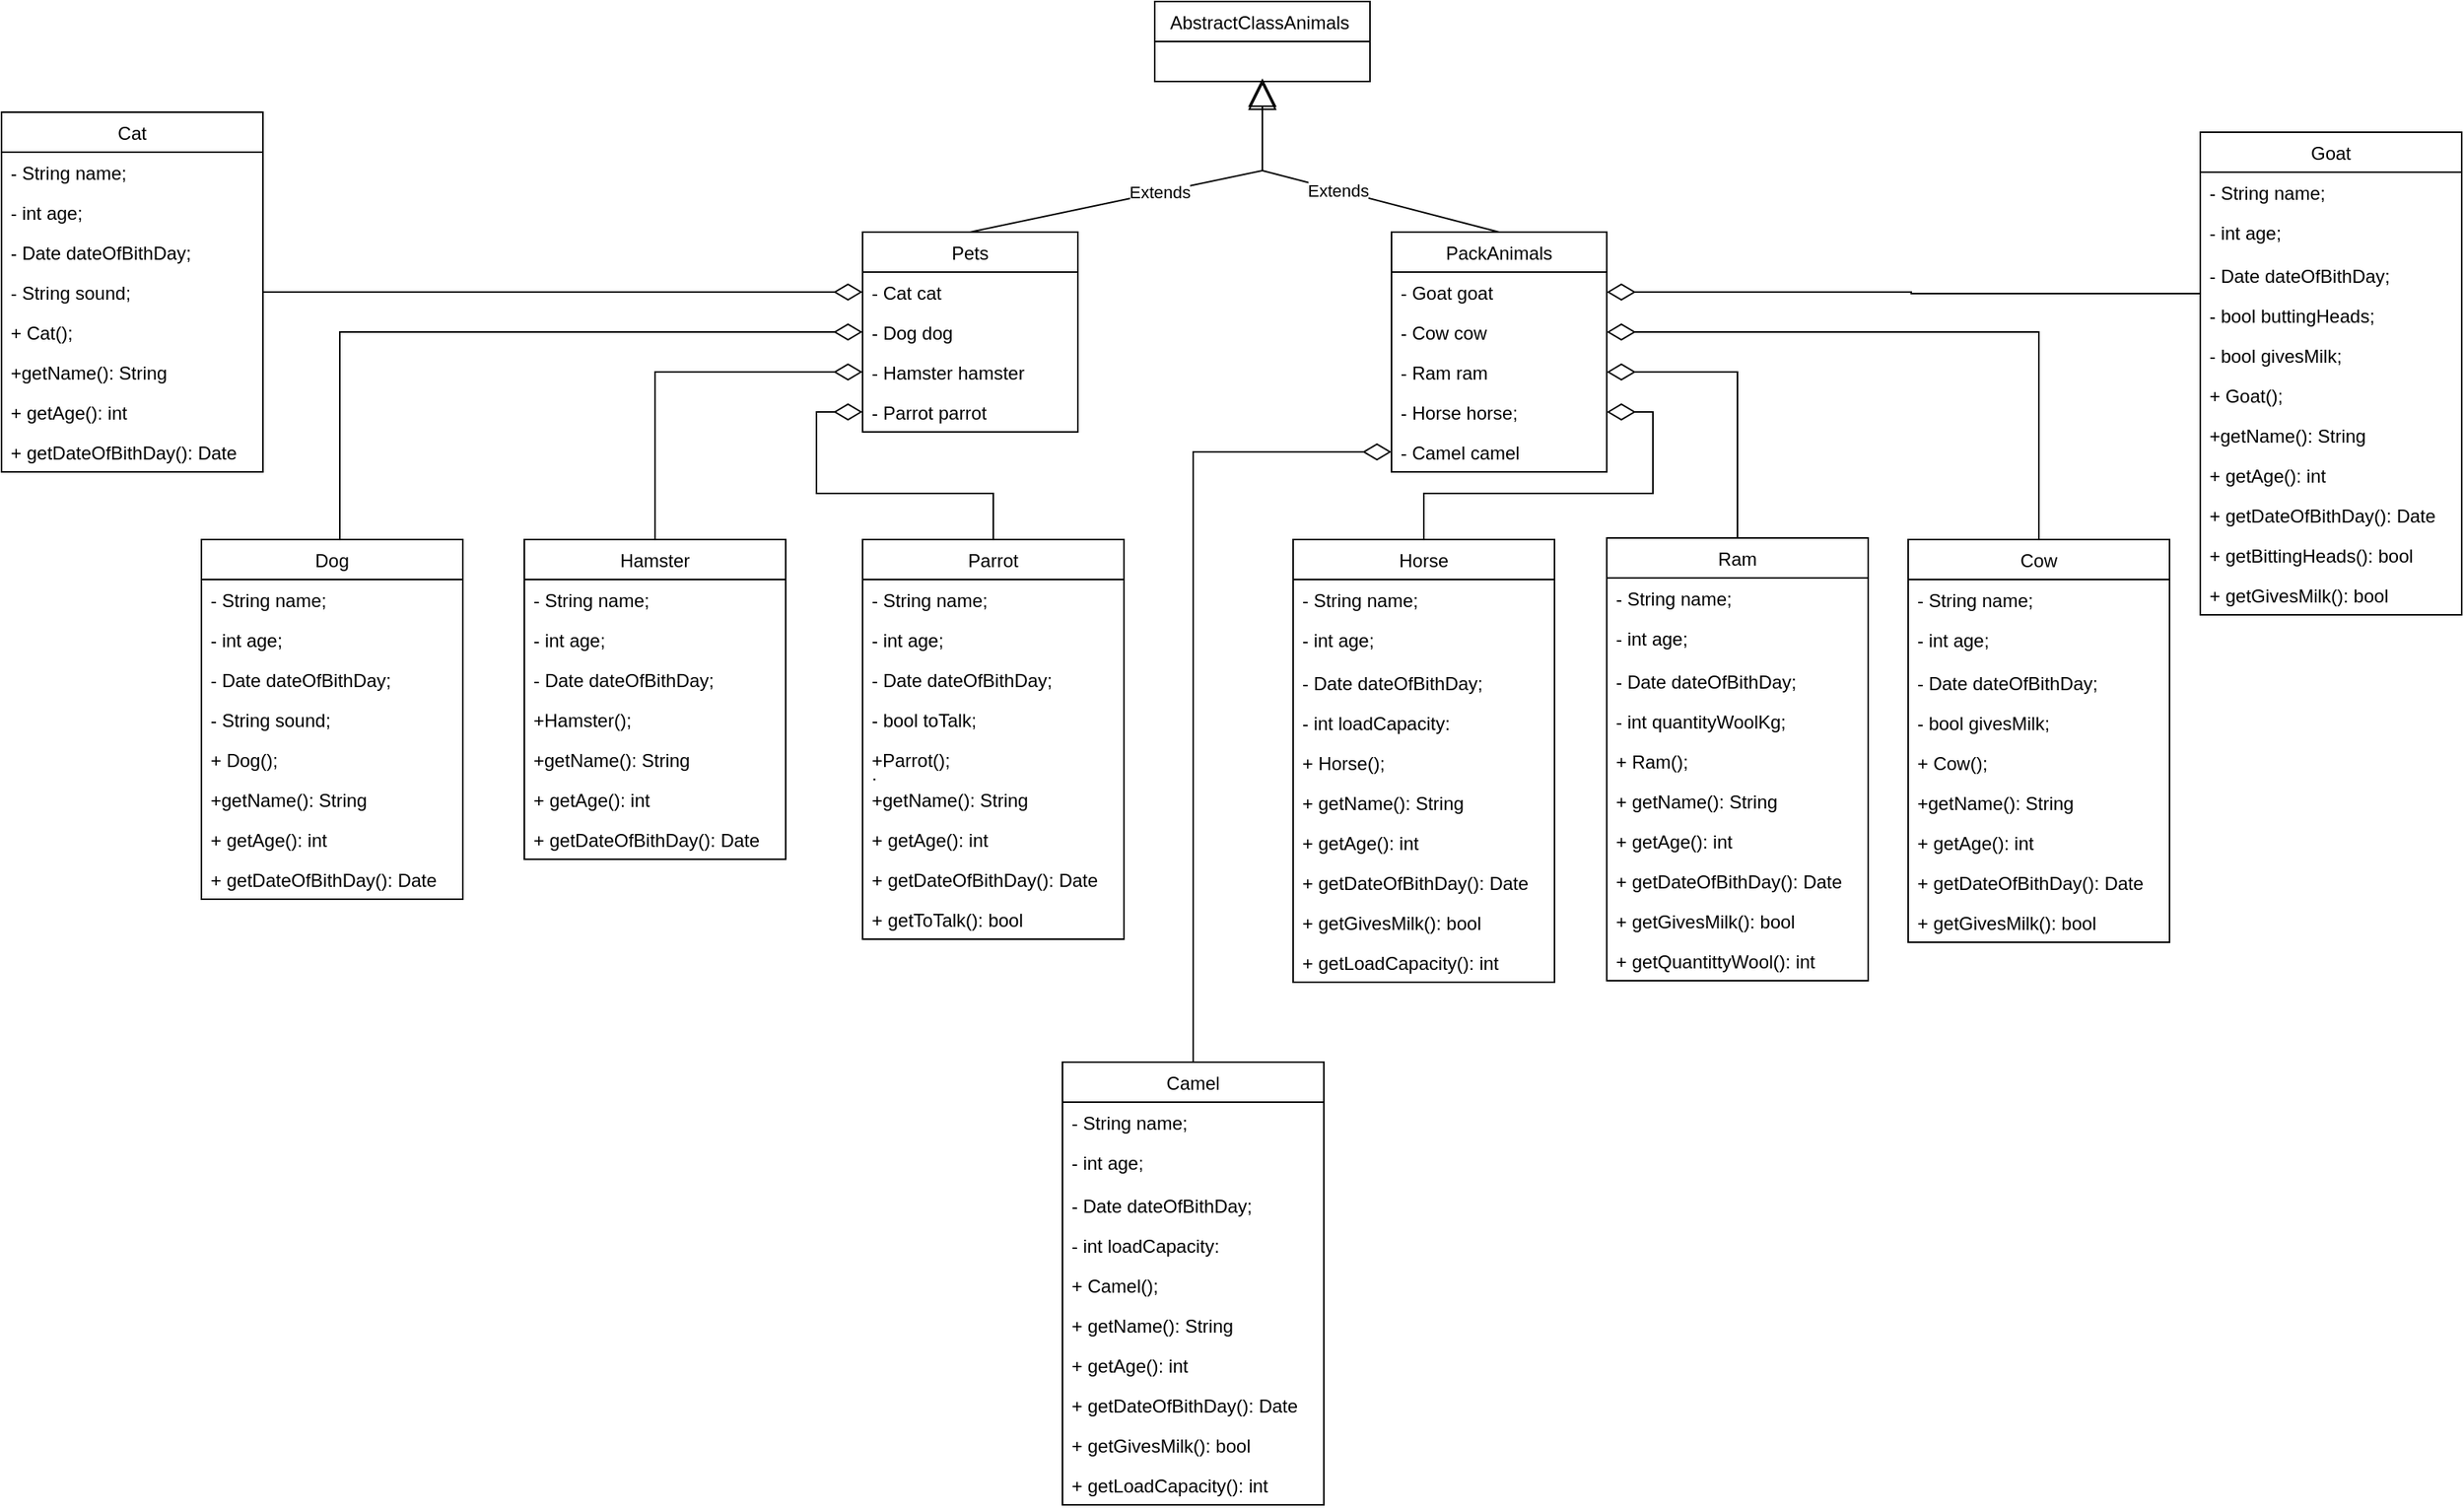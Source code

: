 <mxfile version="21.0.2" type="device"><diagram name="Страница 1" id="cT8dBpy1_3eUIPKCFxDa"><mxGraphModel dx="2235" dy="854" grid="1" gridSize="10" guides="1" tooltips="1" connect="1" arrows="1" fold="1" page="1" pageScale="1" pageWidth="827" pageHeight="1169" math="0" shadow="0"><root><mxCell id="0"/><mxCell id="1" parent="0"/><mxCell id="SlLjY2bCxYpocSFj_MPM-1" value="AbstractClassAnimals " style="swimlane;fontStyle=0;childLayout=stackLayout;horizontal=1;startSize=26;fillColor=none;horizontalStack=0;resizeParent=1;resizeParentMax=0;resizeLast=0;collapsible=1;marginBottom=0;" parent="1" vertex="1"><mxGeometry x="260" y="40" width="140" height="52" as="geometry"/></mxCell><mxCell id="SlLjY2bCxYpocSFj_MPM-5" value="Pets" style="swimlane;fontStyle=0;childLayout=stackLayout;horizontal=1;startSize=26;fillColor=none;horizontalStack=0;resizeParent=1;resizeParentMax=0;resizeLast=0;collapsible=1;marginBottom=0;" parent="1" vertex="1"><mxGeometry x="70" y="190" width="140" height="130" as="geometry"><mxRectangle x="70" y="190" width="60" height="30" as="alternateBounds"/></mxGeometry></mxCell><mxCell id="SlLjY2bCxYpocSFj_MPM-6" value="- Cat cat" style="text;strokeColor=none;fillColor=none;align=left;verticalAlign=top;spacingLeft=4;spacingRight=4;overflow=hidden;rotatable=0;points=[[0,0.5],[1,0.5]];portConstraint=eastwest;" parent="SlLjY2bCxYpocSFj_MPM-5" vertex="1"><mxGeometry y="26" width="140" height="26" as="geometry"/></mxCell><mxCell id="SlLjY2bCxYpocSFj_MPM-7" value="- Dog dog" style="text;strokeColor=none;fillColor=none;align=left;verticalAlign=top;spacingLeft=4;spacingRight=4;overflow=hidden;rotatable=0;points=[[0,0.5],[1,0.5]];portConstraint=eastwest;" parent="SlLjY2bCxYpocSFj_MPM-5" vertex="1"><mxGeometry y="52" width="140" height="26" as="geometry"/></mxCell><mxCell id="SlLjY2bCxYpocSFj_MPM-8" value="- Hamster hamster" style="text;strokeColor=none;fillColor=none;align=left;verticalAlign=top;spacingLeft=4;spacingRight=4;overflow=hidden;rotatable=0;points=[[0,0.5],[1,0.5]];portConstraint=eastwest;" parent="SlLjY2bCxYpocSFj_MPM-5" vertex="1"><mxGeometry y="78" width="140" height="26" as="geometry"/></mxCell><mxCell id="lyi3nsSo2oA5ovDPNlFx-39" value="- Parrot parrot" style="text;strokeColor=none;fillColor=none;align=left;verticalAlign=top;spacingLeft=4;spacingRight=4;overflow=hidden;rotatable=0;points=[[0,0.5],[1,0.5]];portConstraint=eastwest;" parent="SlLjY2bCxYpocSFj_MPM-5" vertex="1"><mxGeometry y="104" width="140" height="26" as="geometry"/></mxCell><mxCell id="SlLjY2bCxYpocSFj_MPM-9" value="PackAnimals" style="swimlane;fontStyle=0;childLayout=stackLayout;horizontal=1;startSize=26;fillColor=none;horizontalStack=0;resizeParent=1;resizeParentMax=0;resizeLast=0;collapsible=1;marginBottom=0;" parent="1" vertex="1"><mxGeometry x="414" y="190" width="140" height="156" as="geometry"/></mxCell><mxCell id="SlLjY2bCxYpocSFj_MPM-10" value="- Goat goat" style="text;strokeColor=none;fillColor=none;align=left;verticalAlign=top;spacingLeft=4;spacingRight=4;overflow=hidden;rotatable=0;points=[[0,0.5],[1,0.5]];portConstraint=eastwest;" parent="SlLjY2bCxYpocSFj_MPM-9" vertex="1"><mxGeometry y="26" width="140" height="26" as="geometry"/></mxCell><mxCell id="SlLjY2bCxYpocSFj_MPM-11" value="- Cow cow " style="text;strokeColor=none;fillColor=none;align=left;verticalAlign=top;spacingLeft=4;spacingRight=4;overflow=hidden;rotatable=0;points=[[0,0.5],[1,0.5]];portConstraint=eastwest;" parent="SlLjY2bCxYpocSFj_MPM-9" vertex="1"><mxGeometry y="52" width="140" height="26" as="geometry"/></mxCell><mxCell id="SlLjY2bCxYpocSFj_MPM-12" value="- Ram ram" style="text;strokeColor=none;fillColor=none;align=left;verticalAlign=top;spacingLeft=4;spacingRight=4;overflow=hidden;rotatable=0;points=[[0,0.5],[1,0.5]];portConstraint=eastwest;" parent="SlLjY2bCxYpocSFj_MPM-9" vertex="1"><mxGeometry y="78" width="140" height="26" as="geometry"/></mxCell><mxCell id="lyi3nsSo2oA5ovDPNlFx-111" value="- Horse horse;" style="text;strokeColor=none;fillColor=none;align=left;verticalAlign=top;spacingLeft=4;spacingRight=4;overflow=hidden;rotatable=0;points=[[0,0.5],[1,0.5]];portConstraint=eastwest;" parent="SlLjY2bCxYpocSFj_MPM-9" vertex="1"><mxGeometry y="104" width="140" height="26" as="geometry"/></mxCell><mxCell id="WIQMzBnwTn2i3exdEgQD-1" value="- Camel camel" style="text;strokeColor=none;fillColor=none;align=left;verticalAlign=top;spacingLeft=4;spacingRight=4;overflow=hidden;rotatable=0;points=[[0,0.5],[1,0.5]];portConstraint=eastwest;" vertex="1" parent="SlLjY2bCxYpocSFj_MPM-9"><mxGeometry y="130" width="140" height="26" as="geometry"/></mxCell><mxCell id="SlLjY2bCxYpocSFj_MPM-17" value="Extends" style="endArrow=block;endSize=16;endFill=0;html=1;rounded=0;entryX=0.5;entryY=1;entryDx=0;entryDy=0;exitX=0.5;exitY=0;exitDx=0;exitDy=0;" parent="1" source="SlLjY2bCxYpocSFj_MPM-5" target="SlLjY2bCxYpocSFj_MPM-1" edge="1"><mxGeometry x="-0.003" width="160" relative="1" as="geometry"><mxPoint x="280" y="140" as="sourcePoint"/><mxPoint x="440" y="140" as="targetPoint"/><Array as="points"><mxPoint x="330" y="150"/></Array><mxPoint as="offset"/></mxGeometry></mxCell><mxCell id="SlLjY2bCxYpocSFj_MPM-18" value="Extends" style="endArrow=block;endSize=16;endFill=0;html=1;rounded=0;exitX=0.5;exitY=0;exitDx=0;exitDy=0;" parent="1" source="SlLjY2bCxYpocSFj_MPM-9" edge="1"><mxGeometry x="-0.005" width="160" relative="1" as="geometry"><mxPoint x="150" y="160" as="sourcePoint"/><mxPoint x="330" y="90" as="targetPoint"/><Array as="points"><mxPoint x="330" y="150"/></Array><mxPoint as="offset"/></mxGeometry></mxCell><mxCell id="lyi3nsSo2oA5ovDPNlFx-11" style="edgeStyle=orthogonalEdgeStyle;rounded=0;orthogonalLoop=1;jettySize=auto;html=1;endArrow=diamondThin;endFill=0;endSize=16;" parent="1" source="lyi3nsSo2oA5ovDPNlFx-1" target="SlLjY2bCxYpocSFj_MPM-6" edge="1"><mxGeometry relative="1" as="geometry"/></mxCell><mxCell id="lyi3nsSo2oA5ovDPNlFx-1" value="Cat" style="swimlane;fontStyle=0;childLayout=stackLayout;horizontal=1;startSize=26;fillColor=none;horizontalStack=0;resizeParent=1;resizeParentMax=0;resizeLast=0;collapsible=1;marginBottom=0;" parent="1" vertex="1"><mxGeometry x="-490" y="112" width="170" height="234" as="geometry"/></mxCell><mxCell id="lyi3nsSo2oA5ovDPNlFx-2" value="- String name;" style="text;strokeColor=none;fillColor=none;align=left;verticalAlign=top;spacingLeft=4;spacingRight=4;overflow=hidden;rotatable=0;points=[[0,0.5],[1,0.5]];portConstraint=eastwest;" parent="lyi3nsSo2oA5ovDPNlFx-1" vertex="1"><mxGeometry y="26" width="170" height="26" as="geometry"/></mxCell><mxCell id="lyi3nsSo2oA5ovDPNlFx-3" value="- int age;" style="text;strokeColor=none;fillColor=none;align=left;verticalAlign=top;spacingLeft=4;spacingRight=4;overflow=hidden;rotatable=0;points=[[0,0.5],[1,0.5]];portConstraint=eastwest;" parent="lyi3nsSo2oA5ovDPNlFx-1" vertex="1"><mxGeometry y="52" width="170" height="26" as="geometry"/></mxCell><mxCell id="lyi3nsSo2oA5ovDPNlFx-4" value="- Date dateOfBithDay;" style="text;strokeColor=none;fillColor=none;align=left;verticalAlign=top;spacingLeft=4;spacingRight=4;overflow=hidden;rotatable=0;points=[[0,0.5],[1,0.5]];portConstraint=eastwest;" parent="lyi3nsSo2oA5ovDPNlFx-1" vertex="1"><mxGeometry y="78" width="170" height="26" as="geometry"/></mxCell><mxCell id="lyi3nsSo2oA5ovDPNlFx-17" value="- String sound;" style="text;strokeColor=none;fillColor=none;align=left;verticalAlign=top;spacingLeft=4;spacingRight=4;overflow=hidden;rotatable=0;points=[[0,0.5],[1,0.5]];portConstraint=eastwest;" parent="lyi3nsSo2oA5ovDPNlFx-1" vertex="1"><mxGeometry y="104" width="170" height="26" as="geometry"/></mxCell><mxCell id="lyi3nsSo2oA5ovDPNlFx-18" value="+ Cat();" style="text;strokeColor=none;fillColor=none;align=left;verticalAlign=top;spacingLeft=4;spacingRight=4;overflow=hidden;rotatable=0;points=[[0,0.5],[1,0.5]];portConstraint=eastwest;" parent="lyi3nsSo2oA5ovDPNlFx-1" vertex="1"><mxGeometry y="130" width="170" height="26" as="geometry"/></mxCell><mxCell id="lyi3nsSo2oA5ovDPNlFx-8" value="+getName(): String " style="text;strokeColor=none;fillColor=none;align=left;verticalAlign=top;spacingLeft=4;spacingRight=4;overflow=hidden;rotatable=0;points=[[0,0.5],[1,0.5]];portConstraint=eastwest;" parent="lyi3nsSo2oA5ovDPNlFx-1" vertex="1"><mxGeometry y="156" width="170" height="26" as="geometry"/></mxCell><mxCell id="lyi3nsSo2oA5ovDPNlFx-9" value="+ getAge(): int" style="text;strokeColor=none;fillColor=none;align=left;verticalAlign=top;spacingLeft=4;spacingRight=4;overflow=hidden;rotatable=0;points=[[0,0.5],[1,0.5]];portConstraint=eastwest;" parent="lyi3nsSo2oA5ovDPNlFx-1" vertex="1"><mxGeometry y="182" width="170" height="26" as="geometry"/></mxCell><mxCell id="lyi3nsSo2oA5ovDPNlFx-7" value="+ getDateOfBithDay(): Date" style="text;strokeColor=none;fillColor=none;align=left;verticalAlign=top;spacingLeft=4;spacingRight=4;overflow=hidden;rotatable=0;points=[[0,0.5],[1,0.5]];portConstraint=eastwest;" parent="lyi3nsSo2oA5ovDPNlFx-1" vertex="1"><mxGeometry y="208" width="170" height="26" as="geometry"/></mxCell><mxCell id="lyi3nsSo2oA5ovDPNlFx-19" value="Dog" style="swimlane;fontStyle=0;childLayout=stackLayout;horizontal=1;startSize=26;fillColor=none;horizontalStack=0;resizeParent=1;resizeParentMax=0;resizeLast=0;collapsible=1;marginBottom=0;" parent="1" vertex="1"><mxGeometry x="-360" y="390" width="170" height="234" as="geometry"/></mxCell><mxCell id="lyi3nsSo2oA5ovDPNlFx-20" value="- String name;" style="text;strokeColor=none;fillColor=none;align=left;verticalAlign=top;spacingLeft=4;spacingRight=4;overflow=hidden;rotatable=0;points=[[0,0.5],[1,0.5]];portConstraint=eastwest;" parent="lyi3nsSo2oA5ovDPNlFx-19" vertex="1"><mxGeometry y="26" width="170" height="26" as="geometry"/></mxCell><mxCell id="lyi3nsSo2oA5ovDPNlFx-21" value="- int age;" style="text;strokeColor=none;fillColor=none;align=left;verticalAlign=top;spacingLeft=4;spacingRight=4;overflow=hidden;rotatable=0;points=[[0,0.5],[1,0.5]];portConstraint=eastwest;" parent="lyi3nsSo2oA5ovDPNlFx-19" vertex="1"><mxGeometry y="52" width="170" height="26" as="geometry"/></mxCell><mxCell id="lyi3nsSo2oA5ovDPNlFx-22" value="- Date dateOfBithDay;" style="text;strokeColor=none;fillColor=none;align=left;verticalAlign=top;spacingLeft=4;spacingRight=4;overflow=hidden;rotatable=0;points=[[0,0.5],[1,0.5]];portConstraint=eastwest;" parent="lyi3nsSo2oA5ovDPNlFx-19" vertex="1"><mxGeometry y="78" width="170" height="26" as="geometry"/></mxCell><mxCell id="lyi3nsSo2oA5ovDPNlFx-23" value="- String sound;" style="text;strokeColor=none;fillColor=none;align=left;verticalAlign=top;spacingLeft=4;spacingRight=4;overflow=hidden;rotatable=0;points=[[0,0.5],[1,0.5]];portConstraint=eastwest;" parent="lyi3nsSo2oA5ovDPNlFx-19" vertex="1"><mxGeometry y="104" width="170" height="26" as="geometry"/></mxCell><mxCell id="lyi3nsSo2oA5ovDPNlFx-24" value="+ Dog();" style="text;strokeColor=none;fillColor=none;align=left;verticalAlign=top;spacingLeft=4;spacingRight=4;overflow=hidden;rotatable=0;points=[[0,0.5],[1,0.5]];portConstraint=eastwest;" parent="lyi3nsSo2oA5ovDPNlFx-19" vertex="1"><mxGeometry y="130" width="170" height="26" as="geometry"/></mxCell><mxCell id="lyi3nsSo2oA5ovDPNlFx-25" value="+getName(): String " style="text;strokeColor=none;fillColor=none;align=left;verticalAlign=top;spacingLeft=4;spacingRight=4;overflow=hidden;rotatable=0;points=[[0,0.5],[1,0.5]];portConstraint=eastwest;" parent="lyi3nsSo2oA5ovDPNlFx-19" vertex="1"><mxGeometry y="156" width="170" height="26" as="geometry"/></mxCell><mxCell id="lyi3nsSo2oA5ovDPNlFx-26" value="+ getAge(): int" style="text;strokeColor=none;fillColor=none;align=left;verticalAlign=top;spacingLeft=4;spacingRight=4;overflow=hidden;rotatable=0;points=[[0,0.5],[1,0.5]];portConstraint=eastwest;" parent="lyi3nsSo2oA5ovDPNlFx-19" vertex="1"><mxGeometry y="182" width="170" height="26" as="geometry"/></mxCell><mxCell id="lyi3nsSo2oA5ovDPNlFx-27" value="+ getDateOfBithDay(): Date" style="text;strokeColor=none;fillColor=none;align=left;verticalAlign=top;spacingLeft=4;spacingRight=4;overflow=hidden;rotatable=0;points=[[0,0.5],[1,0.5]];portConstraint=eastwest;" parent="lyi3nsSo2oA5ovDPNlFx-19" vertex="1"><mxGeometry y="208" width="170" height="26" as="geometry"/></mxCell><mxCell id="lyi3nsSo2oA5ovDPNlFx-28" style="edgeStyle=orthogonalEdgeStyle;rounded=0;orthogonalLoop=1;jettySize=auto;html=1;endArrow=diamondThin;endFill=0;endSize=16;exitX=0.5;exitY=0;exitDx=0;exitDy=0;" parent="1" source="lyi3nsSo2oA5ovDPNlFx-19" target="SlLjY2bCxYpocSFj_MPM-7" edge="1"><mxGeometry relative="1" as="geometry"><mxPoint x="-235" y="350" as="sourcePoint"/><mxPoint x="60" y="280" as="targetPoint"/><Array as="points"><mxPoint x="-270" y="390"/><mxPoint x="-270" y="255"/></Array></mxGeometry></mxCell><mxCell id="lyi3nsSo2oA5ovDPNlFx-38" style="edgeStyle=orthogonalEdgeStyle;rounded=0;orthogonalLoop=1;jettySize=auto;html=1;entryX=0;entryY=0.5;entryDx=0;entryDy=0;endArrow=diamondThin;endFill=0;endSize=16;" parent="1" source="lyi3nsSo2oA5ovDPNlFx-29" target="SlLjY2bCxYpocSFj_MPM-8" edge="1"><mxGeometry relative="1" as="geometry"/></mxCell><mxCell id="lyi3nsSo2oA5ovDPNlFx-29" value="Hamster" style="swimlane;fontStyle=0;childLayout=stackLayout;horizontal=1;startSize=26;fillColor=none;horizontalStack=0;resizeParent=1;resizeParentMax=0;resizeLast=0;collapsible=1;marginBottom=0;" parent="1" vertex="1"><mxGeometry x="-150" y="390" width="170" height="208" as="geometry"/></mxCell><mxCell id="lyi3nsSo2oA5ovDPNlFx-30" value="- String name;" style="text;strokeColor=none;fillColor=none;align=left;verticalAlign=top;spacingLeft=4;spacingRight=4;overflow=hidden;rotatable=0;points=[[0,0.5],[1,0.5]];portConstraint=eastwest;" parent="lyi3nsSo2oA5ovDPNlFx-29" vertex="1"><mxGeometry y="26" width="170" height="26" as="geometry"/></mxCell><mxCell id="lyi3nsSo2oA5ovDPNlFx-31" value="- int age;" style="text;strokeColor=none;fillColor=none;align=left;verticalAlign=top;spacingLeft=4;spacingRight=4;overflow=hidden;rotatable=0;points=[[0,0.5],[1,0.5]];portConstraint=eastwest;" parent="lyi3nsSo2oA5ovDPNlFx-29" vertex="1"><mxGeometry y="52" width="170" height="26" as="geometry"/></mxCell><mxCell id="lyi3nsSo2oA5ovDPNlFx-32" value="- Date dateOfBithDay;" style="text;strokeColor=none;fillColor=none;align=left;verticalAlign=top;spacingLeft=4;spacingRight=4;overflow=hidden;rotatable=0;points=[[0,0.5],[1,0.5]];portConstraint=eastwest;" parent="lyi3nsSo2oA5ovDPNlFx-29" vertex="1"><mxGeometry y="78" width="170" height="26" as="geometry"/></mxCell><mxCell id="lyi3nsSo2oA5ovDPNlFx-34" value="+Hamster();" style="text;strokeColor=none;fillColor=none;align=left;verticalAlign=top;spacingLeft=4;spacingRight=4;overflow=hidden;rotatable=0;points=[[0,0.5],[1,0.5]];portConstraint=eastwest;" parent="lyi3nsSo2oA5ovDPNlFx-29" vertex="1"><mxGeometry y="104" width="170" height="26" as="geometry"/></mxCell><mxCell id="lyi3nsSo2oA5ovDPNlFx-35" value="+getName(): String " style="text;strokeColor=none;fillColor=none;align=left;verticalAlign=top;spacingLeft=4;spacingRight=4;overflow=hidden;rotatable=0;points=[[0,0.5],[1,0.5]];portConstraint=eastwest;" parent="lyi3nsSo2oA5ovDPNlFx-29" vertex="1"><mxGeometry y="130" width="170" height="26" as="geometry"/></mxCell><mxCell id="lyi3nsSo2oA5ovDPNlFx-36" value="+ getAge(): int" style="text;strokeColor=none;fillColor=none;align=left;verticalAlign=top;spacingLeft=4;spacingRight=4;overflow=hidden;rotatable=0;points=[[0,0.5],[1,0.5]];portConstraint=eastwest;" parent="lyi3nsSo2oA5ovDPNlFx-29" vertex="1"><mxGeometry y="156" width="170" height="26" as="geometry"/></mxCell><mxCell id="lyi3nsSo2oA5ovDPNlFx-37" value="+ getDateOfBithDay(): Date" style="text;strokeColor=none;fillColor=none;align=left;verticalAlign=top;spacingLeft=4;spacingRight=4;overflow=hidden;rotatable=0;points=[[0,0.5],[1,0.5]];portConstraint=eastwest;" parent="lyi3nsSo2oA5ovDPNlFx-29" vertex="1"><mxGeometry y="182" width="170" height="26" as="geometry"/></mxCell><mxCell id="lyi3nsSo2oA5ovDPNlFx-50" style="edgeStyle=orthogonalEdgeStyle;rounded=0;orthogonalLoop=1;jettySize=auto;html=1;entryX=0;entryY=0.5;entryDx=0;entryDy=0;endArrow=diamondThin;endFill=0;endSize=16;" parent="1" source="lyi3nsSo2oA5ovDPNlFx-40" target="lyi3nsSo2oA5ovDPNlFx-39" edge="1"><mxGeometry relative="1" as="geometry"/></mxCell><mxCell id="lyi3nsSo2oA5ovDPNlFx-40" value="Parrot" style="swimlane;fontStyle=0;childLayout=stackLayout;horizontal=1;startSize=26;fillColor=none;horizontalStack=0;resizeParent=1;resizeParentMax=0;resizeLast=0;collapsible=1;marginBottom=0;labelBackgroundColor=default;" parent="1" vertex="1"><mxGeometry x="70" y="390" width="170" height="260" as="geometry"/></mxCell><mxCell id="lyi3nsSo2oA5ovDPNlFx-41" value="- String name;" style="text;strokeColor=none;fillColor=none;align=left;verticalAlign=top;spacingLeft=4;spacingRight=4;overflow=hidden;rotatable=0;points=[[0,0.5],[1,0.5]];portConstraint=eastwest;" parent="lyi3nsSo2oA5ovDPNlFx-40" vertex="1"><mxGeometry y="26" width="170" height="26" as="geometry"/></mxCell><mxCell id="lyi3nsSo2oA5ovDPNlFx-42" value="- int age;" style="text;strokeColor=none;fillColor=none;align=left;verticalAlign=top;spacingLeft=4;spacingRight=4;overflow=hidden;rotatable=0;points=[[0,0.5],[1,0.5]];portConstraint=eastwest;" parent="lyi3nsSo2oA5ovDPNlFx-40" vertex="1"><mxGeometry y="52" width="170" height="26" as="geometry"/></mxCell><mxCell id="lyi3nsSo2oA5ovDPNlFx-43" value="- Date dateOfBithDay;" style="text;strokeColor=none;fillColor=none;align=left;verticalAlign=top;spacingLeft=4;spacingRight=4;overflow=hidden;rotatable=0;points=[[0,0.5],[1,0.5]];portConstraint=eastwest;" parent="lyi3nsSo2oA5ovDPNlFx-40" vertex="1"><mxGeometry y="78" width="170" height="26" as="geometry"/></mxCell><mxCell id="lyi3nsSo2oA5ovDPNlFx-48" value="- bool toTalk;" style="text;strokeColor=none;fillColor=none;align=left;verticalAlign=top;spacingLeft=4;spacingRight=4;overflow=hidden;rotatable=0;points=[[0,0.5],[1,0.5]];portConstraint=eastwest;" parent="lyi3nsSo2oA5ovDPNlFx-40" vertex="1"><mxGeometry y="104" width="170" height="26" as="geometry"/></mxCell><mxCell id="lyi3nsSo2oA5ovDPNlFx-44" value="+Parrot();&#10;;" style="text;strokeColor=none;fillColor=none;align=left;verticalAlign=top;spacingLeft=4;spacingRight=4;overflow=hidden;rotatable=0;points=[[0,0.5],[1,0.5]];portConstraint=eastwest;" parent="lyi3nsSo2oA5ovDPNlFx-40" vertex="1"><mxGeometry y="130" width="170" height="26" as="geometry"/></mxCell><mxCell id="lyi3nsSo2oA5ovDPNlFx-45" value="+getName(): String " style="text;strokeColor=none;fillColor=none;align=left;verticalAlign=top;spacingLeft=4;spacingRight=4;overflow=hidden;rotatable=0;points=[[0,0.5],[1,0.5]];portConstraint=eastwest;" parent="lyi3nsSo2oA5ovDPNlFx-40" vertex="1"><mxGeometry y="156" width="170" height="26" as="geometry"/></mxCell><mxCell id="lyi3nsSo2oA5ovDPNlFx-46" value="+ getAge(): int" style="text;strokeColor=none;fillColor=none;align=left;verticalAlign=top;spacingLeft=4;spacingRight=4;overflow=hidden;rotatable=0;points=[[0,0.5],[1,0.5]];portConstraint=eastwest;" parent="lyi3nsSo2oA5ovDPNlFx-40" vertex="1"><mxGeometry y="182" width="170" height="26" as="geometry"/></mxCell><mxCell id="lyi3nsSo2oA5ovDPNlFx-47" value="+ getDateOfBithDay(): Date" style="text;strokeColor=none;fillColor=none;align=left;verticalAlign=top;spacingLeft=4;spacingRight=4;overflow=hidden;rotatable=0;points=[[0,0.5],[1,0.5]];portConstraint=eastwest;" parent="lyi3nsSo2oA5ovDPNlFx-40" vertex="1"><mxGeometry y="208" width="170" height="26" as="geometry"/></mxCell><mxCell id="lyi3nsSo2oA5ovDPNlFx-49" value="+ getToTalk(): bool" style="text;strokeColor=none;fillColor=none;align=left;verticalAlign=top;spacingLeft=4;spacingRight=4;overflow=hidden;rotatable=0;points=[[0,0.5],[1,0.5]];portConstraint=eastwest;" parent="lyi3nsSo2oA5ovDPNlFx-40" vertex="1"><mxGeometry y="234" width="170" height="26" as="geometry"/></mxCell><mxCell id="lyi3nsSo2oA5ovDPNlFx-61" style="edgeStyle=orthogonalEdgeStyle;rounded=0;orthogonalLoop=1;jettySize=auto;html=1;entryX=1;entryY=0.5;entryDx=0;entryDy=0;endArrow=diamondThin;endFill=0;endSize=16;" parent="1" source="lyi3nsSo2oA5ovDPNlFx-51" target="SlLjY2bCxYpocSFj_MPM-10" edge="1"><mxGeometry relative="1" as="geometry"><Array as="points"><mxPoint x="752" y="230"/></Array></mxGeometry></mxCell><mxCell id="lyi3nsSo2oA5ovDPNlFx-51" value="Goat" style="swimlane;fontStyle=0;childLayout=stackLayout;horizontal=1;startSize=26;fillColor=none;horizontalStack=0;resizeParent=1;resizeParentMax=0;resizeLast=0;collapsible=1;marginBottom=0;" parent="1" vertex="1"><mxGeometry x="940" y="125" width="170" height="314" as="geometry"/></mxCell><mxCell id="lyi3nsSo2oA5ovDPNlFx-52" value="- String name;" style="text;strokeColor=none;fillColor=none;align=left;verticalAlign=top;spacingLeft=4;spacingRight=4;overflow=hidden;rotatable=0;points=[[0,0.5],[1,0.5]];portConstraint=eastwest;" parent="lyi3nsSo2oA5ovDPNlFx-51" vertex="1"><mxGeometry y="26" width="170" height="26" as="geometry"/></mxCell><mxCell id="lyi3nsSo2oA5ovDPNlFx-53" value="- int age;" style="text;strokeColor=none;fillColor=none;align=left;verticalAlign=top;spacingLeft=4;spacingRight=4;overflow=hidden;rotatable=0;points=[[0,0.5],[1,0.5]];portConstraint=eastwest;" parent="lyi3nsSo2oA5ovDPNlFx-51" vertex="1"><mxGeometry y="52" width="170" height="28" as="geometry"/></mxCell><mxCell id="lyi3nsSo2oA5ovDPNlFx-54" value="- Date dateOfBithDay;" style="text;strokeColor=none;fillColor=none;align=left;verticalAlign=top;spacingLeft=4;spacingRight=4;overflow=hidden;rotatable=0;points=[[0,0.5],[1,0.5]];portConstraint=eastwest;" parent="lyi3nsSo2oA5ovDPNlFx-51" vertex="1"><mxGeometry y="80" width="170" height="26" as="geometry"/></mxCell><mxCell id="lyi3nsSo2oA5ovDPNlFx-59" value="- bool buttingHeads;" style="text;strokeColor=none;fillColor=none;align=left;verticalAlign=top;spacingLeft=4;spacingRight=4;overflow=hidden;rotatable=0;points=[[0,0.5],[1,0.5]];portConstraint=eastwest;" parent="lyi3nsSo2oA5ovDPNlFx-51" vertex="1"><mxGeometry y="106" width="170" height="26" as="geometry"/></mxCell><mxCell id="lyi3nsSo2oA5ovDPNlFx-62" value="- bool givesMilk;" style="text;strokeColor=none;fillColor=none;align=left;verticalAlign=top;spacingLeft=4;spacingRight=4;overflow=hidden;rotatable=0;points=[[0,0.5],[1,0.5]];portConstraint=eastwest;" parent="lyi3nsSo2oA5ovDPNlFx-51" vertex="1"><mxGeometry y="132" width="170" height="26" as="geometry"/></mxCell><mxCell id="lyi3nsSo2oA5ovDPNlFx-55" value="+ Goat();" style="text;strokeColor=none;fillColor=none;align=left;verticalAlign=top;spacingLeft=4;spacingRight=4;overflow=hidden;rotatable=0;points=[[0,0.5],[1,0.5]];portConstraint=eastwest;" parent="lyi3nsSo2oA5ovDPNlFx-51" vertex="1"><mxGeometry y="158" width="170" height="26" as="geometry"/></mxCell><mxCell id="lyi3nsSo2oA5ovDPNlFx-56" value="+getName(): String " style="text;strokeColor=none;fillColor=none;align=left;verticalAlign=top;spacingLeft=4;spacingRight=4;overflow=hidden;rotatable=0;points=[[0,0.5],[1,0.5]];portConstraint=eastwest;" parent="lyi3nsSo2oA5ovDPNlFx-51" vertex="1"><mxGeometry y="184" width="170" height="26" as="geometry"/></mxCell><mxCell id="lyi3nsSo2oA5ovDPNlFx-57" value="+ getAge(): int" style="text;strokeColor=none;fillColor=none;align=left;verticalAlign=top;spacingLeft=4;spacingRight=4;overflow=hidden;rotatable=0;points=[[0,0.5],[1,0.5]];portConstraint=eastwest;" parent="lyi3nsSo2oA5ovDPNlFx-51" vertex="1"><mxGeometry y="210" width="170" height="26" as="geometry"/></mxCell><mxCell id="lyi3nsSo2oA5ovDPNlFx-58" value="+ getDateOfBithDay(): Date" style="text;strokeColor=none;fillColor=none;align=left;verticalAlign=top;spacingLeft=4;spacingRight=4;overflow=hidden;rotatable=0;points=[[0,0.5],[1,0.5]];portConstraint=eastwest;" parent="lyi3nsSo2oA5ovDPNlFx-51" vertex="1"><mxGeometry y="236" width="170" height="26" as="geometry"/></mxCell><mxCell id="lyi3nsSo2oA5ovDPNlFx-60" value="+ getBittingHeads(): bool" style="text;strokeColor=none;fillColor=none;align=left;verticalAlign=top;spacingLeft=4;spacingRight=4;overflow=hidden;rotatable=0;points=[[0,0.5],[1,0.5]];portConstraint=eastwest;" parent="lyi3nsSo2oA5ovDPNlFx-51" vertex="1"><mxGeometry y="262" width="170" height="26" as="geometry"/></mxCell><mxCell id="lyi3nsSo2oA5ovDPNlFx-63" value="+ getGivesMilk(): bool" style="text;strokeColor=none;fillColor=none;align=left;verticalAlign=top;spacingLeft=4;spacingRight=4;overflow=hidden;rotatable=0;points=[[0,0.5],[1,0.5]];portConstraint=eastwest;" parent="lyi3nsSo2oA5ovDPNlFx-51" vertex="1"><mxGeometry y="288" width="170" height="26" as="geometry"/></mxCell><mxCell id="lyi3nsSo2oA5ovDPNlFx-76" style="edgeStyle=orthogonalEdgeStyle;rounded=0;orthogonalLoop=1;jettySize=auto;html=1;entryX=1;entryY=0.5;entryDx=0;entryDy=0;endArrow=diamondThin;endFill=0;endSize=16;" parent="1" source="lyi3nsSo2oA5ovDPNlFx-64" target="SlLjY2bCxYpocSFj_MPM-11" edge="1"><mxGeometry relative="1" as="geometry"/></mxCell><mxCell id="lyi3nsSo2oA5ovDPNlFx-64" value="Cow" style="swimlane;fontStyle=0;childLayout=stackLayout;horizontal=1;startSize=26;fillColor=none;horizontalStack=0;resizeParent=1;resizeParentMax=0;resizeLast=0;collapsible=1;marginBottom=0;" parent="1" vertex="1"><mxGeometry x="750" y="390" width="170" height="262" as="geometry"/></mxCell><mxCell id="lyi3nsSo2oA5ovDPNlFx-65" value="- String name;" style="text;strokeColor=none;fillColor=none;align=left;verticalAlign=top;spacingLeft=4;spacingRight=4;overflow=hidden;rotatable=0;points=[[0,0.5],[1,0.5]];portConstraint=eastwest;" parent="lyi3nsSo2oA5ovDPNlFx-64" vertex="1"><mxGeometry y="26" width="170" height="26" as="geometry"/></mxCell><mxCell id="lyi3nsSo2oA5ovDPNlFx-66" value="- int age;" style="text;strokeColor=none;fillColor=none;align=left;verticalAlign=top;spacingLeft=4;spacingRight=4;overflow=hidden;rotatable=0;points=[[0,0.5],[1,0.5]];portConstraint=eastwest;" parent="lyi3nsSo2oA5ovDPNlFx-64" vertex="1"><mxGeometry y="52" width="170" height="28" as="geometry"/></mxCell><mxCell id="lyi3nsSo2oA5ovDPNlFx-67" value="- Date dateOfBithDay;" style="text;strokeColor=none;fillColor=none;align=left;verticalAlign=top;spacingLeft=4;spacingRight=4;overflow=hidden;rotatable=0;points=[[0,0.5],[1,0.5]];portConstraint=eastwest;" parent="lyi3nsSo2oA5ovDPNlFx-64" vertex="1"><mxGeometry y="80" width="170" height="26" as="geometry"/></mxCell><mxCell id="lyi3nsSo2oA5ovDPNlFx-69" value="- bool givesMilk;" style="text;strokeColor=none;fillColor=none;align=left;verticalAlign=top;spacingLeft=4;spacingRight=4;overflow=hidden;rotatable=0;points=[[0,0.5],[1,0.5]];portConstraint=eastwest;" parent="lyi3nsSo2oA5ovDPNlFx-64" vertex="1"><mxGeometry y="106" width="170" height="26" as="geometry"/></mxCell><mxCell id="lyi3nsSo2oA5ovDPNlFx-70" value="+ Cow();" style="text;strokeColor=none;fillColor=none;align=left;verticalAlign=top;spacingLeft=4;spacingRight=4;overflow=hidden;rotatable=0;points=[[0,0.5],[1,0.5]];portConstraint=eastwest;" parent="lyi3nsSo2oA5ovDPNlFx-64" vertex="1"><mxGeometry y="132" width="170" height="26" as="geometry"/></mxCell><mxCell id="lyi3nsSo2oA5ovDPNlFx-71" value="+getName(): String " style="text;strokeColor=none;fillColor=none;align=left;verticalAlign=top;spacingLeft=4;spacingRight=4;overflow=hidden;rotatable=0;points=[[0,0.5],[1,0.5]];portConstraint=eastwest;" parent="lyi3nsSo2oA5ovDPNlFx-64" vertex="1"><mxGeometry y="158" width="170" height="26" as="geometry"/></mxCell><mxCell id="lyi3nsSo2oA5ovDPNlFx-72" value="+ getAge(): int" style="text;strokeColor=none;fillColor=none;align=left;verticalAlign=top;spacingLeft=4;spacingRight=4;overflow=hidden;rotatable=0;points=[[0,0.5],[1,0.5]];portConstraint=eastwest;" parent="lyi3nsSo2oA5ovDPNlFx-64" vertex="1"><mxGeometry y="184" width="170" height="26" as="geometry"/></mxCell><mxCell id="lyi3nsSo2oA5ovDPNlFx-73" value="+ getDateOfBithDay(): Date" style="text;strokeColor=none;fillColor=none;align=left;verticalAlign=top;spacingLeft=4;spacingRight=4;overflow=hidden;rotatable=0;points=[[0,0.5],[1,0.5]];portConstraint=eastwest;" parent="lyi3nsSo2oA5ovDPNlFx-64" vertex="1"><mxGeometry y="210" width="170" height="26" as="geometry"/></mxCell><mxCell id="lyi3nsSo2oA5ovDPNlFx-75" value="+ getGivesMilk(): bool" style="text;strokeColor=none;fillColor=none;align=left;verticalAlign=top;spacingLeft=4;spacingRight=4;overflow=hidden;rotatable=0;points=[[0,0.5],[1,0.5]];portConstraint=eastwest;" parent="lyi3nsSo2oA5ovDPNlFx-64" vertex="1"><mxGeometry y="236" width="170" height="26" as="geometry"/></mxCell><mxCell id="lyi3nsSo2oA5ovDPNlFx-99" style="edgeStyle=orthogonalEdgeStyle;rounded=0;orthogonalLoop=1;jettySize=auto;html=1;entryX=1;entryY=0.5;entryDx=0;entryDy=0;endArrow=diamondThin;endFill=0;endSize=16;" parent="1" source="lyi3nsSo2oA5ovDPNlFx-87" target="SlLjY2bCxYpocSFj_MPM-12" edge="1"><mxGeometry relative="1" as="geometry"/></mxCell><mxCell id="lyi3nsSo2oA5ovDPNlFx-87" value="Ram" style="swimlane;fontStyle=0;childLayout=stackLayout;horizontal=1;startSize=26;fillColor=none;horizontalStack=0;resizeParent=1;resizeParentMax=0;resizeLast=0;collapsible=1;marginBottom=0;" parent="1" vertex="1"><mxGeometry x="554" y="389" width="170" height="288" as="geometry"/></mxCell><mxCell id="lyi3nsSo2oA5ovDPNlFx-88" value="- String name;" style="text;strokeColor=none;fillColor=none;align=left;verticalAlign=top;spacingLeft=4;spacingRight=4;overflow=hidden;rotatable=0;points=[[0,0.5],[1,0.5]];portConstraint=eastwest;" parent="lyi3nsSo2oA5ovDPNlFx-87" vertex="1"><mxGeometry y="26" width="170" height="26" as="geometry"/></mxCell><mxCell id="lyi3nsSo2oA5ovDPNlFx-89" value="- int age;" style="text;strokeColor=none;fillColor=none;align=left;verticalAlign=top;spacingLeft=4;spacingRight=4;overflow=hidden;rotatable=0;points=[[0,0.5],[1,0.5]];portConstraint=eastwest;" parent="lyi3nsSo2oA5ovDPNlFx-87" vertex="1"><mxGeometry y="52" width="170" height="28" as="geometry"/></mxCell><mxCell id="lyi3nsSo2oA5ovDPNlFx-90" value="- Date dateOfBithDay;" style="text;strokeColor=none;fillColor=none;align=left;verticalAlign=top;spacingLeft=4;spacingRight=4;overflow=hidden;rotatable=0;points=[[0,0.5],[1,0.5]];portConstraint=eastwest;" parent="lyi3nsSo2oA5ovDPNlFx-87" vertex="1"><mxGeometry y="80" width="170" height="26" as="geometry"/></mxCell><mxCell id="lyi3nsSo2oA5ovDPNlFx-97" value="- int quantityWoolKg;" style="text;strokeColor=none;fillColor=none;align=left;verticalAlign=top;spacingLeft=4;spacingRight=4;overflow=hidden;rotatable=0;points=[[0,0.5],[1,0.5]];portConstraint=eastwest;" parent="lyi3nsSo2oA5ovDPNlFx-87" vertex="1"><mxGeometry y="106" width="170" height="26" as="geometry"/></mxCell><mxCell id="lyi3nsSo2oA5ovDPNlFx-92" value="+ Ram();" style="text;strokeColor=none;fillColor=none;align=left;verticalAlign=top;spacingLeft=4;spacingRight=4;overflow=hidden;rotatable=0;points=[[0,0.5],[1,0.5]];portConstraint=eastwest;" parent="lyi3nsSo2oA5ovDPNlFx-87" vertex="1"><mxGeometry y="132" width="170" height="26" as="geometry"/></mxCell><mxCell id="lyi3nsSo2oA5ovDPNlFx-93" value="+ getName(): String " style="text;strokeColor=none;fillColor=none;align=left;verticalAlign=top;spacingLeft=4;spacingRight=4;overflow=hidden;rotatable=0;points=[[0,0.5],[1,0.5]];portConstraint=eastwest;" parent="lyi3nsSo2oA5ovDPNlFx-87" vertex="1"><mxGeometry y="158" width="170" height="26" as="geometry"/></mxCell><mxCell id="lyi3nsSo2oA5ovDPNlFx-94" value="+ getAge(): int" style="text;strokeColor=none;fillColor=none;align=left;verticalAlign=top;spacingLeft=4;spacingRight=4;overflow=hidden;rotatable=0;points=[[0,0.5],[1,0.5]];portConstraint=eastwest;" parent="lyi3nsSo2oA5ovDPNlFx-87" vertex="1"><mxGeometry y="184" width="170" height="26" as="geometry"/></mxCell><mxCell id="lyi3nsSo2oA5ovDPNlFx-95" value="+ getDateOfBithDay(): Date" style="text;strokeColor=none;fillColor=none;align=left;verticalAlign=top;spacingLeft=4;spacingRight=4;overflow=hidden;rotatable=0;points=[[0,0.5],[1,0.5]];portConstraint=eastwest;" parent="lyi3nsSo2oA5ovDPNlFx-87" vertex="1"><mxGeometry y="210" width="170" height="26" as="geometry"/></mxCell><mxCell id="lyi3nsSo2oA5ovDPNlFx-96" value="+ getGivesMilk(): bool" style="text;strokeColor=none;fillColor=none;align=left;verticalAlign=top;spacingLeft=4;spacingRight=4;overflow=hidden;rotatable=0;points=[[0,0.5],[1,0.5]];portConstraint=eastwest;" parent="lyi3nsSo2oA5ovDPNlFx-87" vertex="1"><mxGeometry y="236" width="170" height="26" as="geometry"/></mxCell><mxCell id="lyi3nsSo2oA5ovDPNlFx-98" value="+ getQuantittyWool(): int " style="text;strokeColor=none;fillColor=none;align=left;verticalAlign=top;spacingLeft=4;spacingRight=4;overflow=hidden;rotatable=0;points=[[0,0.5],[1,0.5]];portConstraint=eastwest;" parent="lyi3nsSo2oA5ovDPNlFx-87" vertex="1"><mxGeometry y="262" width="170" height="26" as="geometry"/></mxCell><mxCell id="lyi3nsSo2oA5ovDPNlFx-113" style="edgeStyle=orthogonalEdgeStyle;rounded=0;orthogonalLoop=1;jettySize=auto;html=1;entryX=1;entryY=0.5;entryDx=0;entryDy=0;endArrow=diamondThin;endFill=0;endSize=16;" parent="1" source="lyi3nsSo2oA5ovDPNlFx-100" target="lyi3nsSo2oA5ovDPNlFx-111" edge="1"><mxGeometry relative="1" as="geometry"/></mxCell><mxCell id="lyi3nsSo2oA5ovDPNlFx-100" value="Horse" style="swimlane;fontStyle=0;childLayout=stackLayout;horizontal=1;startSize=26;fillColor=none;horizontalStack=0;resizeParent=1;resizeParentMax=0;resizeLast=0;collapsible=1;marginBottom=0;" parent="1" vertex="1"><mxGeometry x="350" y="390" width="170" height="288" as="geometry"/></mxCell><mxCell id="lyi3nsSo2oA5ovDPNlFx-101" value="- String name;" style="text;strokeColor=none;fillColor=none;align=left;verticalAlign=top;spacingLeft=4;spacingRight=4;overflow=hidden;rotatable=0;points=[[0,0.5],[1,0.5]];portConstraint=eastwest;" parent="lyi3nsSo2oA5ovDPNlFx-100" vertex="1"><mxGeometry y="26" width="170" height="26" as="geometry"/></mxCell><mxCell id="lyi3nsSo2oA5ovDPNlFx-102" value="- int age;" style="text;strokeColor=none;fillColor=none;align=left;verticalAlign=top;spacingLeft=4;spacingRight=4;overflow=hidden;rotatable=0;points=[[0,0.5],[1,0.5]];portConstraint=eastwest;" parent="lyi3nsSo2oA5ovDPNlFx-100" vertex="1"><mxGeometry y="52" width="170" height="28" as="geometry"/></mxCell><mxCell id="lyi3nsSo2oA5ovDPNlFx-103" value="- Date dateOfBithDay;" style="text;strokeColor=none;fillColor=none;align=left;verticalAlign=top;spacingLeft=4;spacingRight=4;overflow=hidden;rotatable=0;points=[[0,0.5],[1,0.5]];portConstraint=eastwest;" parent="lyi3nsSo2oA5ovDPNlFx-100" vertex="1"><mxGeometry y="80" width="170" height="26" as="geometry"/></mxCell><mxCell id="lyi3nsSo2oA5ovDPNlFx-104" value="- int loadCapacity:" style="text;strokeColor=none;fillColor=none;align=left;verticalAlign=top;spacingLeft=4;spacingRight=4;overflow=hidden;rotatable=0;points=[[0,0.5],[1,0.5]];portConstraint=eastwest;" parent="lyi3nsSo2oA5ovDPNlFx-100" vertex="1"><mxGeometry y="106" width="170" height="26" as="geometry"/></mxCell><mxCell id="lyi3nsSo2oA5ovDPNlFx-105" value="+ Horse();" style="text;strokeColor=none;fillColor=none;align=left;verticalAlign=top;spacingLeft=4;spacingRight=4;overflow=hidden;rotatable=0;points=[[0,0.5],[1,0.5]];portConstraint=eastwest;" parent="lyi3nsSo2oA5ovDPNlFx-100" vertex="1"><mxGeometry y="132" width="170" height="26" as="geometry"/></mxCell><mxCell id="lyi3nsSo2oA5ovDPNlFx-106" value="+ getName(): String " style="text;strokeColor=none;fillColor=none;align=left;verticalAlign=top;spacingLeft=4;spacingRight=4;overflow=hidden;rotatable=0;points=[[0,0.5],[1,0.5]];portConstraint=eastwest;" parent="lyi3nsSo2oA5ovDPNlFx-100" vertex="1"><mxGeometry y="158" width="170" height="26" as="geometry"/></mxCell><mxCell id="lyi3nsSo2oA5ovDPNlFx-107" value="+ getAge(): int" style="text;strokeColor=none;fillColor=none;align=left;verticalAlign=top;spacingLeft=4;spacingRight=4;overflow=hidden;rotatable=0;points=[[0,0.5],[1,0.5]];portConstraint=eastwest;" parent="lyi3nsSo2oA5ovDPNlFx-100" vertex="1"><mxGeometry y="184" width="170" height="26" as="geometry"/></mxCell><mxCell id="lyi3nsSo2oA5ovDPNlFx-108" value="+ getDateOfBithDay(): Date" style="text;strokeColor=none;fillColor=none;align=left;verticalAlign=top;spacingLeft=4;spacingRight=4;overflow=hidden;rotatable=0;points=[[0,0.5],[1,0.5]];portConstraint=eastwest;" parent="lyi3nsSo2oA5ovDPNlFx-100" vertex="1"><mxGeometry y="210" width="170" height="26" as="geometry"/></mxCell><mxCell id="lyi3nsSo2oA5ovDPNlFx-109" value="+ getGivesMilk(): bool" style="text;strokeColor=none;fillColor=none;align=left;verticalAlign=top;spacingLeft=4;spacingRight=4;overflow=hidden;rotatable=0;points=[[0,0.5],[1,0.5]];portConstraint=eastwest;" parent="lyi3nsSo2oA5ovDPNlFx-100" vertex="1"><mxGeometry y="236" width="170" height="26" as="geometry"/></mxCell><mxCell id="lyi3nsSo2oA5ovDPNlFx-110" value="+ getLoadCapacity(): int " style="text;strokeColor=none;fillColor=none;align=left;verticalAlign=top;spacingLeft=4;spacingRight=4;overflow=hidden;rotatable=0;points=[[0,0.5],[1,0.5]];portConstraint=eastwest;" parent="lyi3nsSo2oA5ovDPNlFx-100" vertex="1"><mxGeometry y="262" width="170" height="26" as="geometry"/></mxCell><mxCell id="WIQMzBnwTn2i3exdEgQD-13" style="edgeStyle=orthogonalEdgeStyle;rounded=0;orthogonalLoop=1;jettySize=auto;html=1;entryX=0;entryY=0.5;entryDx=0;entryDy=0;endArrow=diamondThin;endFill=0;endSize=16;" edge="1" parent="1" source="WIQMzBnwTn2i3exdEgQD-2" target="WIQMzBnwTn2i3exdEgQD-1"><mxGeometry relative="1" as="geometry"/></mxCell><mxCell id="WIQMzBnwTn2i3exdEgQD-2" value="Camel" style="swimlane;fontStyle=0;childLayout=stackLayout;horizontal=1;startSize=26;fillColor=none;horizontalStack=0;resizeParent=1;resizeParentMax=0;resizeLast=0;collapsible=1;marginBottom=0;" vertex="1" parent="1"><mxGeometry x="200" y="730" width="170" height="288" as="geometry"/></mxCell><mxCell id="WIQMzBnwTn2i3exdEgQD-3" value="- String name;" style="text;strokeColor=none;fillColor=none;align=left;verticalAlign=top;spacingLeft=4;spacingRight=4;overflow=hidden;rotatable=0;points=[[0,0.5],[1,0.5]];portConstraint=eastwest;" vertex="1" parent="WIQMzBnwTn2i3exdEgQD-2"><mxGeometry y="26" width="170" height="26" as="geometry"/></mxCell><mxCell id="WIQMzBnwTn2i3exdEgQD-4" value="- int age;" style="text;strokeColor=none;fillColor=none;align=left;verticalAlign=top;spacingLeft=4;spacingRight=4;overflow=hidden;rotatable=0;points=[[0,0.5],[1,0.5]];portConstraint=eastwest;" vertex="1" parent="WIQMzBnwTn2i3exdEgQD-2"><mxGeometry y="52" width="170" height="28" as="geometry"/></mxCell><mxCell id="WIQMzBnwTn2i3exdEgQD-5" value="- Date dateOfBithDay;" style="text;strokeColor=none;fillColor=none;align=left;verticalAlign=top;spacingLeft=4;spacingRight=4;overflow=hidden;rotatable=0;points=[[0,0.5],[1,0.5]];portConstraint=eastwest;" vertex="1" parent="WIQMzBnwTn2i3exdEgQD-2"><mxGeometry y="80" width="170" height="26" as="geometry"/></mxCell><mxCell id="WIQMzBnwTn2i3exdEgQD-6" value="- int loadCapacity:" style="text;strokeColor=none;fillColor=none;align=left;verticalAlign=top;spacingLeft=4;spacingRight=4;overflow=hidden;rotatable=0;points=[[0,0.5],[1,0.5]];portConstraint=eastwest;" vertex="1" parent="WIQMzBnwTn2i3exdEgQD-2"><mxGeometry y="106" width="170" height="26" as="geometry"/></mxCell><mxCell id="WIQMzBnwTn2i3exdEgQD-7" value="+ Camel();" style="text;strokeColor=none;fillColor=none;align=left;verticalAlign=top;spacingLeft=4;spacingRight=4;overflow=hidden;rotatable=0;points=[[0,0.5],[1,0.5]];portConstraint=eastwest;" vertex="1" parent="WIQMzBnwTn2i3exdEgQD-2"><mxGeometry y="132" width="170" height="26" as="geometry"/></mxCell><mxCell id="WIQMzBnwTn2i3exdEgQD-8" value="+ getName(): String " style="text;strokeColor=none;fillColor=none;align=left;verticalAlign=top;spacingLeft=4;spacingRight=4;overflow=hidden;rotatable=0;points=[[0,0.5],[1,0.5]];portConstraint=eastwest;" vertex="1" parent="WIQMzBnwTn2i3exdEgQD-2"><mxGeometry y="158" width="170" height="26" as="geometry"/></mxCell><mxCell id="WIQMzBnwTn2i3exdEgQD-9" value="+ getAge(): int" style="text;strokeColor=none;fillColor=none;align=left;verticalAlign=top;spacingLeft=4;spacingRight=4;overflow=hidden;rotatable=0;points=[[0,0.5],[1,0.5]];portConstraint=eastwest;" vertex="1" parent="WIQMzBnwTn2i3exdEgQD-2"><mxGeometry y="184" width="170" height="26" as="geometry"/></mxCell><mxCell id="WIQMzBnwTn2i3exdEgQD-10" value="+ getDateOfBithDay(): Date" style="text;strokeColor=none;fillColor=none;align=left;verticalAlign=top;spacingLeft=4;spacingRight=4;overflow=hidden;rotatable=0;points=[[0,0.5],[1,0.5]];portConstraint=eastwest;" vertex="1" parent="WIQMzBnwTn2i3exdEgQD-2"><mxGeometry y="210" width="170" height="26" as="geometry"/></mxCell><mxCell id="WIQMzBnwTn2i3exdEgQD-11" value="+ getGivesMilk(): bool" style="text;strokeColor=none;fillColor=none;align=left;verticalAlign=top;spacingLeft=4;spacingRight=4;overflow=hidden;rotatable=0;points=[[0,0.5],[1,0.5]];portConstraint=eastwest;" vertex="1" parent="WIQMzBnwTn2i3exdEgQD-2"><mxGeometry y="236" width="170" height="26" as="geometry"/></mxCell><mxCell id="WIQMzBnwTn2i3exdEgQD-12" value="+ getLoadCapacity(): int " style="text;strokeColor=none;fillColor=none;align=left;verticalAlign=top;spacingLeft=4;spacingRight=4;overflow=hidden;rotatable=0;points=[[0,0.5],[1,0.5]];portConstraint=eastwest;" vertex="1" parent="WIQMzBnwTn2i3exdEgQD-2"><mxGeometry y="262" width="170" height="26" as="geometry"/></mxCell></root></mxGraphModel></diagram></mxfile>